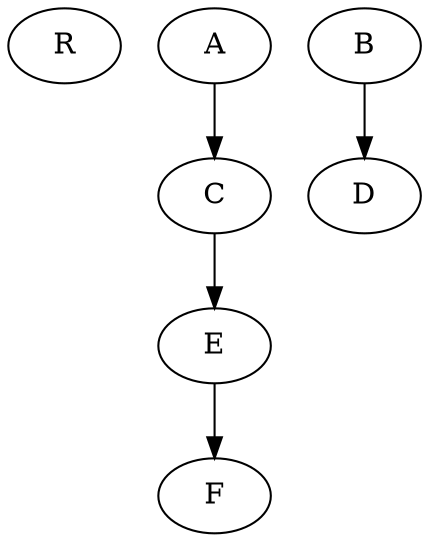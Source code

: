 
digraph {
  R [dg_uid=0]
  A [dg_uid=3]
  B [dg_uid=4]
  C [dg_uid=5]
  D [dg_uid=7]
  E [dg_uid=8]
  F [dg_uid=9]

  A -> C
  B -> D
  C -> E
  E -> F
}
